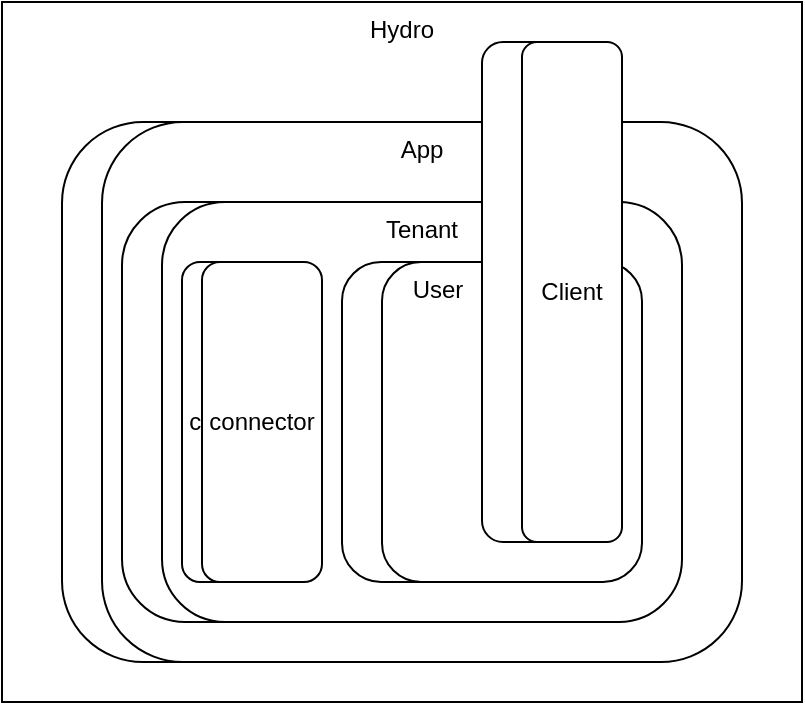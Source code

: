 <mxfile version="20.6.0" type="github">
  <diagram id="YUDRRrlTtYAE9fHjLYG6" name="Page-1">
    <mxGraphModel dx="1186" dy="735" grid="1" gridSize="10" guides="1" tooltips="1" connect="1" arrows="1" fold="1" page="1" pageScale="1" pageWidth="827" pageHeight="1169" math="0" shadow="0">
      <root>
        <mxCell id="0" />
        <mxCell id="1" parent="0" />
        <mxCell id="oaWUBBJ-Uym7CbNVoqX--9" value="Hydro" style="rounded=0;whiteSpace=wrap;html=1;verticalAlign=top;" parent="1" vertex="1">
          <mxGeometry x="70" y="60" width="400" height="350" as="geometry" />
        </mxCell>
        <mxCell id="oaWUBBJ-Uym7CbNVoqX--1" value="App" style="rounded=1;whiteSpace=wrap;html=1;verticalAlign=top;" parent="1" vertex="1">
          <mxGeometry x="100" y="120" width="330" height="270" as="geometry" />
        </mxCell>
        <mxCell id="oaWUBBJ-Uym7CbNVoqX--10" value="App" style="rounded=1;whiteSpace=wrap;html=1;verticalAlign=top;" parent="1" vertex="1">
          <mxGeometry x="120" y="120" width="320" height="270" as="geometry" />
        </mxCell>
        <mxCell id="oaWUBBJ-Uym7CbNVoqX--2" value="" style="rounded=1;whiteSpace=wrap;html=1;" parent="1" vertex="1">
          <mxGeometry x="130" y="160" width="260" height="210" as="geometry" />
        </mxCell>
        <mxCell id="oaWUBBJ-Uym7CbNVoqX--3" value="Tenant" style="rounded=1;whiteSpace=wrap;html=1;verticalAlign=top;" parent="1" vertex="1">
          <mxGeometry x="150" y="160" width="260" height="210" as="geometry" />
        </mxCell>
        <mxCell id="oaWUBBJ-Uym7CbNVoqX--4" value="" style="rounded=1;whiteSpace=wrap;html=1;" parent="1" vertex="1">
          <mxGeometry x="240" y="190" width="130" height="160" as="geometry" />
        </mxCell>
        <mxCell id="oaWUBBJ-Uym7CbNVoqX--5" value="&amp;nbsp; &amp;nbsp; User" style="rounded=1;whiteSpace=wrap;html=1;verticalAlign=top;align=left;" parent="1" vertex="1">
          <mxGeometry x="260" y="190" width="130" height="160" as="geometry" />
        </mxCell>
        <mxCell id="oaWUBBJ-Uym7CbNVoqX--6" value="Client" style="rounded=1;whiteSpace=wrap;html=1;" parent="1" vertex="1">
          <mxGeometry x="310" y="80" width="70" height="250" as="geometry" />
        </mxCell>
        <mxCell id="oaWUBBJ-Uym7CbNVoqX--7" value="Client" style="rounded=1;whiteSpace=wrap;html=1;" parent="1" vertex="1">
          <mxGeometry x="330" y="80" width="50" height="250" as="geometry" />
        </mxCell>
        <mxCell id="aztGGNQ57NUzrIgP-Ihv-1" value="connector" style="rounded=1;whiteSpace=wrap;html=1;" vertex="1" parent="1">
          <mxGeometry x="160" y="190" width="60" height="160" as="geometry" />
        </mxCell>
        <mxCell id="aztGGNQ57NUzrIgP-Ihv-2" value="connector" style="rounded=1;whiteSpace=wrap;html=1;" vertex="1" parent="1">
          <mxGeometry x="170" y="190" width="60" height="160" as="geometry" />
        </mxCell>
      </root>
    </mxGraphModel>
  </diagram>
</mxfile>
